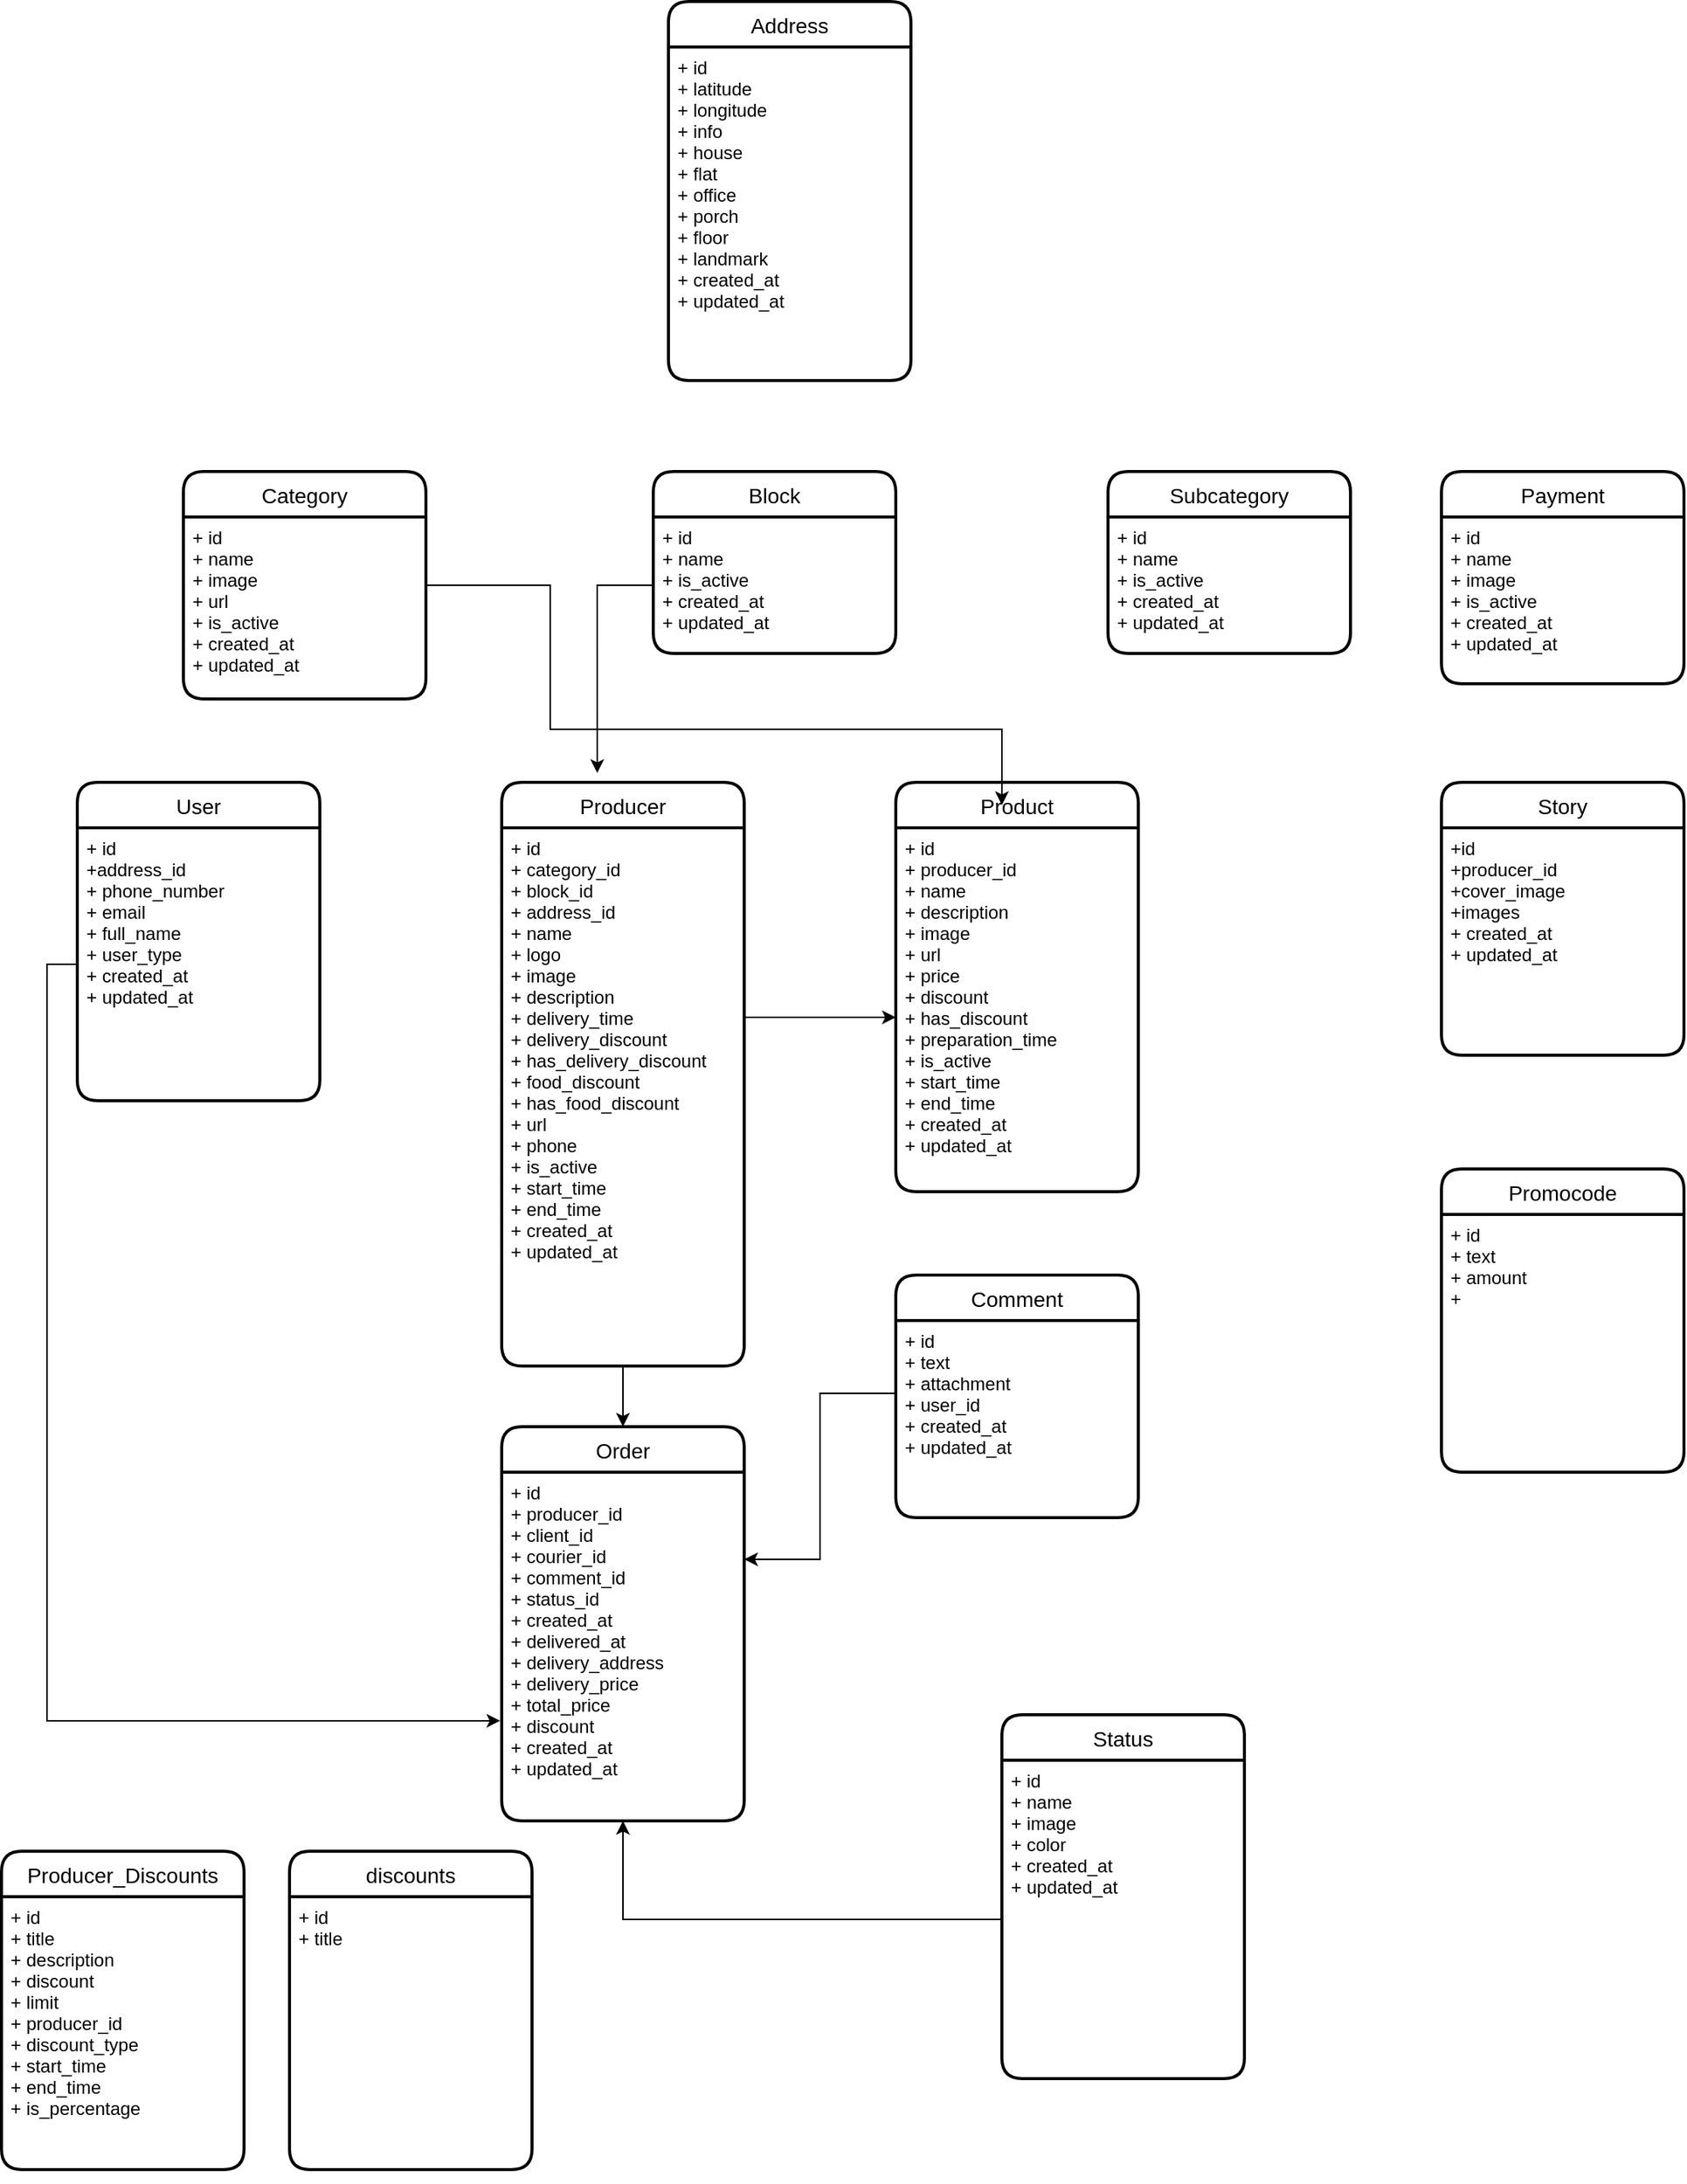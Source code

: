 <mxfile version="14.7.7" type="github">
  <diagram id="nF-A2nRK-dEDCzHfG-Gk" name="Page-1">
    <mxGraphModel dx="1113" dy="1704" grid="1" gridSize="10" guides="1" tooltips="1" connect="1" arrows="1" fold="1" page="1" pageScale="1" pageWidth="850" pageHeight="1100" math="0" shadow="0">
      <root>
        <mxCell id="0" />
        <mxCell id="1" parent="0" />
        <mxCell id="DlSo0oBrCKsOZBYuvurM-24" value="User" style="swimlane;childLayout=stackLayout;horizontal=1;startSize=30;horizontalStack=0;rounded=1;fontSize=14;fontStyle=0;strokeWidth=2;resizeParent=0;resizeLast=1;shadow=0;dashed=0;align=center;" parent="1" vertex="1">
          <mxGeometry x="100" y="405" width="160" height="210" as="geometry" />
        </mxCell>
        <mxCell id="DlSo0oBrCKsOZBYuvurM-25" value="+ id&#xa;+address_id&#xa;+ phone_number&#xa;+ email&#xa;+ full_name&#xa;+ user_type&#xa;+ created_at&#xa;+ updated_at&#xa;&#xa;" style="align=left;strokeColor=none;fillColor=none;spacingLeft=4;fontSize=12;verticalAlign=top;resizable=0;rotatable=0;part=1;" parent="DlSo0oBrCKsOZBYuvurM-24" vertex="1">
          <mxGeometry y="30" width="160" height="180" as="geometry" />
        </mxCell>
        <mxCell id="DlSo0oBrCKsOZBYuvurM-46" style="edgeStyle=orthogonalEdgeStyle;rounded=0;orthogonalLoop=1;jettySize=auto;html=1;entryX=0.5;entryY=0;entryDx=0;entryDy=0;" parent="1" source="DlSo0oBrCKsOZBYuvurM-26" target="DlSo0oBrCKsOZBYuvurM-34" edge="1">
          <mxGeometry relative="1" as="geometry" />
        </mxCell>
        <mxCell id="DlSo0oBrCKsOZBYuvurM-26" value="Producer" style="swimlane;childLayout=stackLayout;horizontal=1;startSize=30;horizontalStack=0;rounded=1;fontSize=14;fontStyle=0;strokeWidth=2;resizeParent=0;resizeLast=1;shadow=0;dashed=0;align=center;" parent="1" vertex="1">
          <mxGeometry x="380" y="405" width="160" height="385" as="geometry" />
        </mxCell>
        <mxCell id="DlSo0oBrCKsOZBYuvurM-27" value="+ id&#xa;+ category_id&#xa;+ block_id&#xa;+ address_id&#xa;+ name&#xa;+ logo&#xa;+ image&#xa;+ description&#xa;+ delivery_time&#xa;+ delivery_discount&#xa;+ has_delivery_discount&#xa;+ food_discount&#xa;+ has_food_discount&#xa;+ url&#xa;+ phone&#xa;+ is_active&#xa;+ start_time&#xa;+ end_time&#xa;+ created_at&#xa;+ updated_at" style="align=left;strokeColor=none;fillColor=none;spacingLeft=4;fontSize=12;verticalAlign=top;resizable=0;rotatable=0;part=1;" parent="DlSo0oBrCKsOZBYuvurM-26" vertex="1">
          <mxGeometry y="30" width="160" height="355" as="geometry" />
        </mxCell>
        <mxCell id="DlSo0oBrCKsOZBYuvurM-29" value="Product" style="swimlane;childLayout=stackLayout;horizontal=1;startSize=30;horizontalStack=0;rounded=1;fontSize=14;fontStyle=0;strokeWidth=2;resizeParent=0;resizeLast=1;shadow=0;dashed=0;align=center;" parent="1" vertex="1">
          <mxGeometry x="640" y="405" width="160" height="270" as="geometry" />
        </mxCell>
        <mxCell id="DlSo0oBrCKsOZBYuvurM-30" value="+ id&#xa;+ producer_id&#xa;+ name&#xa;+ description&#xa;+ image&#xa;+ url&#xa;+ price&#xa;+ discount&#xa;+ has_discount&#xa;+ preparation_time&#xa;+ is_active&#xa;+ start_time&#xa;+ end_time&#xa;+ created_at&#xa;+ updated_at" style="align=left;strokeColor=none;fillColor=none;spacingLeft=4;fontSize=12;verticalAlign=top;resizable=0;rotatable=0;part=1;" parent="DlSo0oBrCKsOZBYuvurM-29" vertex="1">
          <mxGeometry y="30" width="160" height="240" as="geometry" />
        </mxCell>
        <mxCell id="DlSo0oBrCKsOZBYuvurM-31" value="Category" style="swimlane;childLayout=stackLayout;horizontal=1;startSize=30;horizontalStack=0;rounded=1;fontSize=14;fontStyle=0;strokeWidth=2;resizeParent=0;resizeLast=1;shadow=0;dashed=0;align=center;" parent="1" vertex="1">
          <mxGeometry x="170" y="200" width="160" height="150" as="geometry" />
        </mxCell>
        <mxCell id="DlSo0oBrCKsOZBYuvurM-32" value="+ id&#xa;+ name&#xa;+ image&#xa;+ url&#xa;+ is_active&#xa;+ created_at&#xa;+ updated_at" style="align=left;strokeColor=none;fillColor=none;spacingLeft=4;fontSize=12;verticalAlign=top;resizable=0;rotatable=0;part=1;" parent="DlSo0oBrCKsOZBYuvurM-31" vertex="1">
          <mxGeometry y="30" width="160" height="120" as="geometry" />
        </mxCell>
        <mxCell id="DlSo0oBrCKsOZBYuvurM-34" value="Order" style="swimlane;childLayout=stackLayout;horizontal=1;startSize=30;horizontalStack=0;rounded=1;fontSize=14;fontStyle=0;strokeWidth=2;resizeParent=0;resizeLast=1;shadow=0;dashed=0;align=center;" parent="1" vertex="1">
          <mxGeometry x="380" y="830" width="160" height="260" as="geometry" />
        </mxCell>
        <mxCell id="DlSo0oBrCKsOZBYuvurM-35" value="+ id&#xa;+ producer_id&#xa;+ client_id&#xa;+ courier_id&#xa;+ comment_id&#xa;+ status_id&#xa;+ created_at&#xa;+ delivered_at&#xa;+ delivery_address&#xa;+ delivery_price&#xa;+ total_price&#xa;+ discount&#xa;+ created_at&#xa;+ updated_at&#xa;&#xa;" style="align=left;strokeColor=none;fillColor=none;spacingLeft=4;fontSize=12;verticalAlign=top;resizable=0;rotatable=0;part=1;" parent="DlSo0oBrCKsOZBYuvurM-34" vertex="1">
          <mxGeometry y="30" width="160" height="230" as="geometry" />
        </mxCell>
        <mxCell id="DlSo0oBrCKsOZBYuvurM-36" value="Comment" style="swimlane;childLayout=stackLayout;horizontal=1;startSize=30;horizontalStack=0;rounded=1;fontSize=14;fontStyle=0;strokeWidth=2;resizeParent=0;resizeLast=1;shadow=0;dashed=0;align=center;" parent="1" vertex="1">
          <mxGeometry x="640" y="730" width="160" height="160" as="geometry" />
        </mxCell>
        <mxCell id="DlSo0oBrCKsOZBYuvurM-37" value="+ id&#xa;+ text&#xa;+ attachment&#xa;+ user_id&#xa;+ created_at&#xa;+ updated_at&#xa;" style="align=left;strokeColor=none;fillColor=none;spacingLeft=4;fontSize=12;verticalAlign=top;resizable=0;rotatable=0;part=1;" parent="DlSo0oBrCKsOZBYuvurM-36" vertex="1">
          <mxGeometry y="30" width="160" height="130" as="geometry" />
        </mxCell>
        <mxCell id="DlSo0oBrCKsOZBYuvurM-42" style="edgeStyle=orthogonalEdgeStyle;rounded=0;orthogonalLoop=1;jettySize=auto;html=1;exitX=0;exitY=0.5;exitDx=0;exitDy=0;entryX=0.394;entryY=-0.016;entryDx=0;entryDy=0;entryPerimeter=0;" parent="1" source="DlSo0oBrCKsOZBYuvurM-39" target="DlSo0oBrCKsOZBYuvurM-26" edge="1">
          <mxGeometry relative="1" as="geometry">
            <Array as="points">
              <mxPoint x="443" y="275" />
            </Array>
          </mxGeometry>
        </mxCell>
        <mxCell id="DlSo0oBrCKsOZBYuvurM-38" value="Block" style="swimlane;childLayout=stackLayout;horizontal=1;startSize=30;horizontalStack=0;rounded=1;fontSize=14;fontStyle=0;strokeWidth=2;resizeParent=0;resizeLast=1;shadow=0;dashed=0;align=center;" parent="1" vertex="1">
          <mxGeometry x="480" y="200" width="160" height="120" as="geometry" />
        </mxCell>
        <mxCell id="DlSo0oBrCKsOZBYuvurM-39" value="+ id&#xa;+ name&#xa;+ is_active&#xa;+ created_at&#xa;+ updated_at" style="align=left;strokeColor=none;fillColor=none;spacingLeft=4;fontSize=12;verticalAlign=top;resizable=0;rotatable=0;part=1;" parent="DlSo0oBrCKsOZBYuvurM-38" vertex="1">
          <mxGeometry y="30" width="160" height="90" as="geometry" />
        </mxCell>
        <mxCell id="DlSo0oBrCKsOZBYuvurM-41" style="edgeStyle=orthogonalEdgeStyle;rounded=0;orthogonalLoop=1;jettySize=auto;html=1;" parent="1" source="DlSo0oBrCKsOZBYuvurM-27" target="DlSo0oBrCKsOZBYuvurM-30" edge="1">
          <mxGeometry relative="1" as="geometry">
            <Array as="points">
              <mxPoint x="610" y="560" />
              <mxPoint x="610" y="560" />
            </Array>
          </mxGeometry>
        </mxCell>
        <mxCell id="DlSo0oBrCKsOZBYuvurM-43" style="edgeStyle=orthogonalEdgeStyle;rounded=0;orthogonalLoop=1;jettySize=auto;html=1;entryX=1;entryY=0.25;entryDx=0;entryDy=0;" parent="1" source="DlSo0oBrCKsOZBYuvurM-37" target="DlSo0oBrCKsOZBYuvurM-35" edge="1">
          <mxGeometry relative="1" as="geometry">
            <Array as="points">
              <mxPoint x="590" y="808" />
              <mxPoint x="590" y="918" />
            </Array>
          </mxGeometry>
        </mxCell>
        <mxCell id="DlSo0oBrCKsOZBYuvurM-44" style="edgeStyle=orthogonalEdgeStyle;rounded=0;orthogonalLoop=1;jettySize=auto;html=1;exitX=1;exitY=0.5;exitDx=0;exitDy=0;" parent="1" source="DlSo0oBrCKsOZBYuvurM-32" edge="1">
          <mxGeometry relative="1" as="geometry">
            <Array as="points">
              <mxPoint x="330" y="275" />
              <mxPoint x="412" y="275" />
              <mxPoint x="412" y="370" />
              <mxPoint x="710" y="370" />
            </Array>
            <mxPoint x="710" y="420" as="targetPoint" />
          </mxGeometry>
        </mxCell>
        <mxCell id="DlSo0oBrCKsOZBYuvurM-45" style="edgeStyle=orthogonalEdgeStyle;rounded=0;orthogonalLoop=1;jettySize=auto;html=1;exitX=0;exitY=0.5;exitDx=0;exitDy=0;entryX=-0.006;entryY=0.713;entryDx=0;entryDy=0;entryPerimeter=0;" parent="1" source="DlSo0oBrCKsOZBYuvurM-25" target="DlSo0oBrCKsOZBYuvurM-35" edge="1">
          <mxGeometry relative="1" as="geometry" />
        </mxCell>
        <mxCell id="DlSo0oBrCKsOZBYuvurM-47" value="Subcategory" style="swimlane;childLayout=stackLayout;horizontal=1;startSize=30;horizontalStack=0;rounded=1;fontSize=14;fontStyle=0;strokeWidth=2;resizeParent=0;resizeLast=1;shadow=0;dashed=0;align=center;" parent="1" vertex="1">
          <mxGeometry x="780" y="200" width="160" height="120" as="geometry" />
        </mxCell>
        <mxCell id="DlSo0oBrCKsOZBYuvurM-48" value="+ id&#xa;+ name&#xa;+ is_active&#xa;+ created_at&#xa;+ updated_at" style="align=left;strokeColor=none;fillColor=none;spacingLeft=4;fontSize=12;verticalAlign=top;resizable=0;rotatable=0;part=1;" parent="DlSo0oBrCKsOZBYuvurM-47" vertex="1">
          <mxGeometry y="30" width="160" height="90" as="geometry" />
        </mxCell>
        <mxCell id="6jyOiGhYjzBCtnfJepvr-3" value="Payment" style="swimlane;childLayout=stackLayout;horizontal=1;startSize=30;horizontalStack=0;rounded=1;fontSize=14;fontStyle=0;strokeWidth=2;resizeParent=0;resizeLast=1;shadow=0;dashed=0;align=center;" parent="1" vertex="1">
          <mxGeometry x="1000" y="200" width="160" height="140" as="geometry" />
        </mxCell>
        <mxCell id="6jyOiGhYjzBCtnfJepvr-4" value="+ id&#xa;+ name&#xa;+ image&#xa;+ is_active&#xa;+ created_at&#xa;+ updated_at" style="align=left;strokeColor=none;fillColor=none;spacingLeft=4;fontSize=12;verticalAlign=top;resizable=0;rotatable=0;part=1;" parent="6jyOiGhYjzBCtnfJepvr-3" vertex="1">
          <mxGeometry y="30" width="160" height="110" as="geometry" />
        </mxCell>
        <mxCell id="ppzXNxre_vXrQzg1xM2E-6" value="Story" style="swimlane;childLayout=stackLayout;horizontal=1;startSize=30;horizontalStack=0;rounded=1;fontSize=14;fontStyle=0;strokeWidth=2;resizeParent=0;resizeLast=1;shadow=0;dashed=0;align=center;" parent="1" vertex="1">
          <mxGeometry x="1000" y="405" width="160" height="180" as="geometry" />
        </mxCell>
        <mxCell id="ppzXNxre_vXrQzg1xM2E-7" value="+id&#xa;+producer_id&#xa;+cover_image&#xa;+images&#xa;+ created_at&#xa;+ updated_at&#xa;" style="align=left;strokeColor=none;fillColor=none;spacingLeft=4;fontSize=12;verticalAlign=top;resizable=0;rotatable=0;part=1;" parent="ppzXNxre_vXrQzg1xM2E-6" vertex="1">
          <mxGeometry y="30" width="160" height="150" as="geometry" />
        </mxCell>
        <mxCell id="ppzXNxre_vXrQzg1xM2E-8" value="Address" style="swimlane;childLayout=stackLayout;horizontal=1;startSize=30;horizontalStack=0;rounded=1;fontSize=14;fontStyle=0;strokeWidth=2;resizeParent=0;resizeLast=1;shadow=0;dashed=0;align=center;" parent="1" vertex="1">
          <mxGeometry x="490" y="-110" width="160" height="250" as="geometry" />
        </mxCell>
        <mxCell id="ppzXNxre_vXrQzg1xM2E-9" value="+ id&#xa;+ latitude&#xa;+ longitude&#xa;+ info&#xa;+ house&#xa;+ flat&#xa;+ office&#xa;+ porch&#xa;+ floor&#xa;+ landmark&#xa;+ created_at&#xa;+ updated_at&#xa;" style="align=left;strokeColor=none;fillColor=none;spacingLeft=4;fontSize=12;verticalAlign=top;resizable=0;rotatable=0;part=1;" parent="ppzXNxre_vXrQzg1xM2E-8" vertex="1">
          <mxGeometry y="30" width="160" height="220" as="geometry" />
        </mxCell>
        <mxCell id="ppzXNxre_vXrQzg1xM2E-10" value="Status" style="swimlane;childLayout=stackLayout;horizontal=1;startSize=30;horizontalStack=0;rounded=1;fontSize=14;fontStyle=0;strokeWidth=2;resizeParent=0;resizeLast=1;shadow=0;dashed=0;align=center;" parent="1" vertex="1">
          <mxGeometry x="710" y="1020" width="160" height="240" as="geometry" />
        </mxCell>
        <mxCell id="ppzXNxre_vXrQzg1xM2E-11" value="+ id&#xa;+ name&#xa;+ image&#xa;+ color&#xa;+ created_at&#xa;+ updated_at&#xa;&#xa;" style="align=left;strokeColor=none;fillColor=none;spacingLeft=4;fontSize=12;verticalAlign=top;resizable=0;rotatable=0;part=1;" parent="ppzXNxre_vXrQzg1xM2E-10" vertex="1">
          <mxGeometry y="30" width="160" height="210" as="geometry" />
        </mxCell>
        <mxCell id="ppzXNxre_vXrQzg1xM2E-12" style="edgeStyle=orthogonalEdgeStyle;rounded=0;orthogonalLoop=1;jettySize=auto;html=1;exitX=0;exitY=0.5;exitDx=0;exitDy=0;entryX=0.5;entryY=1;entryDx=0;entryDy=0;" parent="1" source="ppzXNxre_vXrQzg1xM2E-11" target="DlSo0oBrCKsOZBYuvurM-35" edge="1">
          <mxGeometry relative="1" as="geometry" />
        </mxCell>
        <mxCell id="ppzXNxre_vXrQzg1xM2E-14" value="Promocode" style="swimlane;childLayout=stackLayout;horizontal=1;startSize=30;horizontalStack=0;rounded=1;fontSize=14;fontStyle=0;strokeWidth=2;resizeParent=0;resizeLast=1;shadow=0;dashed=0;align=center;" parent="1" vertex="1">
          <mxGeometry x="1000" y="660" width="160" height="200" as="geometry" />
        </mxCell>
        <mxCell id="ppzXNxre_vXrQzg1xM2E-15" value="+ id&#xa;+ text&#xa;+ amount&#xa;+ " style="align=left;strokeColor=none;fillColor=none;spacingLeft=4;fontSize=12;verticalAlign=top;resizable=0;rotatable=0;part=1;" parent="ppzXNxre_vXrQzg1xM2E-14" vertex="1">
          <mxGeometry y="30" width="160" height="170" as="geometry" />
        </mxCell>
        <mxCell id="C2HSHcXPbHKddje2SIQa-1" value="Producer_Discounts" style="swimlane;childLayout=stackLayout;horizontal=1;startSize=30;horizontalStack=0;rounded=1;fontSize=14;fontStyle=0;strokeWidth=2;resizeParent=0;resizeLast=1;shadow=0;dashed=0;align=center;" vertex="1" parent="1">
          <mxGeometry x="50" y="1110" width="160" height="210" as="geometry" />
        </mxCell>
        <mxCell id="C2HSHcXPbHKddje2SIQa-2" value="+ id&#xa;+ title&#xa;+ description&#xa;+ discount&#xa;+ limit&#xa;+ producer_id&#xa;+ discount_type&#xa;+ start_time&#xa;+ end_time&#xa;+ is_percentage&#xa;" style="align=left;strokeColor=none;fillColor=none;spacingLeft=4;fontSize=12;verticalAlign=top;resizable=0;rotatable=0;part=1;" vertex="1" parent="C2HSHcXPbHKddje2SIQa-1">
          <mxGeometry y="30" width="160" height="180" as="geometry" />
        </mxCell>
        <mxCell id="C2HSHcXPbHKddje2SIQa-3" value="discounts" style="swimlane;childLayout=stackLayout;horizontal=1;startSize=30;horizontalStack=0;rounded=1;fontSize=14;fontStyle=0;strokeWidth=2;resizeParent=0;resizeLast=1;shadow=0;dashed=0;align=center;" vertex="1" parent="1">
          <mxGeometry x="240" y="1110" width="160" height="210" as="geometry" />
        </mxCell>
        <mxCell id="C2HSHcXPbHKddje2SIQa-4" value="+ id&#xa;+ title&#xa;&#xa;" style="align=left;strokeColor=none;fillColor=none;spacingLeft=4;fontSize=12;verticalAlign=top;resizable=0;rotatable=0;part=1;" vertex="1" parent="C2HSHcXPbHKddje2SIQa-3">
          <mxGeometry y="30" width="160" height="180" as="geometry" />
        </mxCell>
        <mxCell id="C2HSHcXPbHKddje2SIQa-5" style="edgeStyle=orthogonalEdgeStyle;rounded=0;orthogonalLoop=1;jettySize=auto;html=1;exitX=0.5;exitY=1;exitDx=0;exitDy=0;" edge="1" parent="C2HSHcXPbHKddje2SIQa-3" source="C2HSHcXPbHKddje2SIQa-4" target="C2HSHcXPbHKddje2SIQa-4">
          <mxGeometry relative="1" as="geometry" />
        </mxCell>
      </root>
    </mxGraphModel>
  </diagram>
</mxfile>
